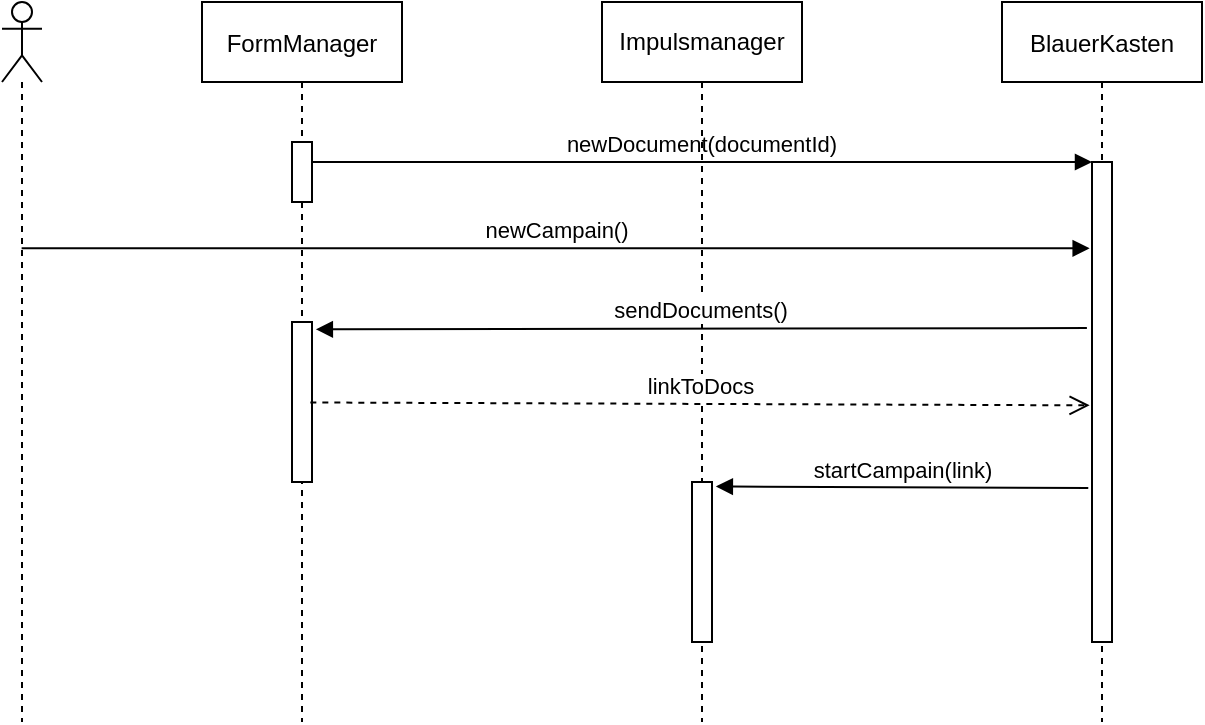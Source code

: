 <mxfile version="19.0.3" type="device"><diagram id="kgpKYQtTHZ0yAKxKKP6v" name="Page-1"><mxGraphModel dx="813" dy="502" grid="1" gridSize="10" guides="1" tooltips="1" connect="1" arrows="1" fold="1" page="1" pageScale="1" pageWidth="850" pageHeight="1100" math="0" shadow="0"><root><mxCell id="0"/><mxCell id="1" parent="0"/><mxCell id="3nuBFxr9cyL0pnOWT2aG-1" value="FormManager" style="shape=umlLifeline;perimeter=lifelinePerimeter;container=1;collapsible=0;recursiveResize=0;rounded=0;shadow=0;strokeWidth=1;" parent="1" vertex="1"><mxGeometry x="120" y="80" width="100" height="360" as="geometry"/></mxCell><mxCell id="3nuBFxr9cyL0pnOWT2aG-2" value="" style="points=[];perimeter=orthogonalPerimeter;rounded=0;shadow=0;strokeWidth=1;" parent="3nuBFxr9cyL0pnOWT2aG-1" vertex="1"><mxGeometry x="45" y="70" width="10" height="30" as="geometry"/></mxCell><mxCell id="4PjA_Deb0JU2YOqORAIx-7" value="" style="html=1;points=[];perimeter=orthogonalPerimeter;" parent="3nuBFxr9cyL0pnOWT2aG-1" vertex="1"><mxGeometry x="45" y="160" width="10" height="80" as="geometry"/></mxCell><mxCell id="3nuBFxr9cyL0pnOWT2aG-5" value="BlauerKasten" style="shape=umlLifeline;perimeter=lifelinePerimeter;container=1;collapsible=0;recursiveResize=0;rounded=0;shadow=0;strokeWidth=1;" parent="1" vertex="1"><mxGeometry x="520" y="80" width="100" height="360" as="geometry"/></mxCell><mxCell id="3nuBFxr9cyL0pnOWT2aG-6" value="" style="points=[];perimeter=orthogonalPerimeter;rounded=0;shadow=0;strokeWidth=1;" parent="3nuBFxr9cyL0pnOWT2aG-5" vertex="1"><mxGeometry x="45" y="80" width="10" height="240" as="geometry"/></mxCell><mxCell id="3nuBFxr9cyL0pnOWT2aG-8" value="newDocument(documentId)" style="verticalAlign=bottom;endArrow=block;entryX=0;entryY=0;shadow=0;strokeWidth=1;" parent="1" source="3nuBFxr9cyL0pnOWT2aG-2" target="3nuBFxr9cyL0pnOWT2aG-6" edge="1"><mxGeometry relative="1" as="geometry"><mxPoint x="380" y="170" as="sourcePoint"/></mxGeometry></mxCell><mxCell id="4PjA_Deb0JU2YOqORAIx-2" value="Impulsmanager" style="shape=umlLifeline;perimeter=lifelinePerimeter;whiteSpace=wrap;html=1;container=1;collapsible=0;recursiveResize=0;outlineConnect=0;" parent="1" vertex="1"><mxGeometry x="320" y="80" width="100" height="360" as="geometry"/></mxCell><mxCell id="4PjA_Deb0JU2YOqORAIx-10" value="" style="html=1;points=[];perimeter=orthogonalPerimeter;" parent="4PjA_Deb0JU2YOqORAIx-2" vertex="1"><mxGeometry x="45" y="240" width="10" height="80" as="geometry"/></mxCell><mxCell id="4PjA_Deb0JU2YOqORAIx-3" value="" style="shape=umlLifeline;participant=umlActor;perimeter=lifelinePerimeter;whiteSpace=wrap;html=1;container=1;collapsible=0;recursiveResize=0;verticalAlign=top;spacingTop=36;outlineConnect=0;" parent="1" vertex="1"><mxGeometry x="20" y="80" width="20" height="360" as="geometry"/></mxCell><mxCell id="4PjA_Deb0JU2YOqORAIx-4" value="newCampain()" style="html=1;verticalAlign=bottom;endArrow=block;rounded=0;entryX=-0.117;entryY=0.159;entryDx=0;entryDy=0;entryPerimeter=0;" parent="1" edge="1"><mxGeometry width="80" relative="1" as="geometry"><mxPoint x="29.81" y="203.16" as="sourcePoint"/><mxPoint x="563.83" y="203.16" as="targetPoint"/></mxGeometry></mxCell><mxCell id="4PjA_Deb0JU2YOqORAIx-8" value="sendDocuments()" style="html=1;verticalAlign=bottom;endArrow=block;rounded=0;entryX=1.193;entryY=0.046;entryDx=0;entryDy=0;entryPerimeter=0;exitX=-0.255;exitY=0.346;exitDx=0;exitDy=0;exitPerimeter=0;" parent="1" source="3nuBFxr9cyL0pnOWT2aG-6" target="4PjA_Deb0JU2YOqORAIx-7" edge="1"><mxGeometry width="80" relative="1" as="geometry"><mxPoint x="340" y="230" as="sourcePoint"/><mxPoint x="420" y="230" as="targetPoint"/></mxGeometry></mxCell><mxCell id="4PjA_Deb0JU2YOqORAIx-9" value="linkToDocs" style="html=1;verticalAlign=bottom;endArrow=open;dashed=1;endSize=8;rounded=0;entryX=-0.117;entryY=0.507;entryDx=0;entryDy=0;entryPerimeter=0;exitX=0.917;exitY=0.503;exitDx=0;exitDy=0;exitPerimeter=0;" parent="1" source="4PjA_Deb0JU2YOqORAIx-7" target="3nuBFxr9cyL0pnOWT2aG-6" edge="1"><mxGeometry relative="1" as="geometry"><mxPoint x="180" y="279" as="sourcePoint"/><mxPoint x="340" y="230" as="targetPoint"/></mxGeometry></mxCell><mxCell id="4PjA_Deb0JU2YOqORAIx-11" value="startCampain(link)" style="html=1;verticalAlign=bottom;endArrow=block;rounded=0;entryX=1.193;entryY=0.028;entryDx=0;entryDy=0;entryPerimeter=0;exitX=-0.186;exitY=0.679;exitDx=0;exitDy=0;exitPerimeter=0;" parent="1" source="3nuBFxr9cyL0pnOWT2aG-6" target="4PjA_Deb0JU2YOqORAIx-10" edge="1"><mxGeometry width="80" relative="1" as="geometry"><mxPoint x="510" y="330" as="sourcePoint"/><mxPoint x="650" y="260" as="targetPoint"/></mxGeometry></mxCell></root></mxGraphModel></diagram></mxfile>